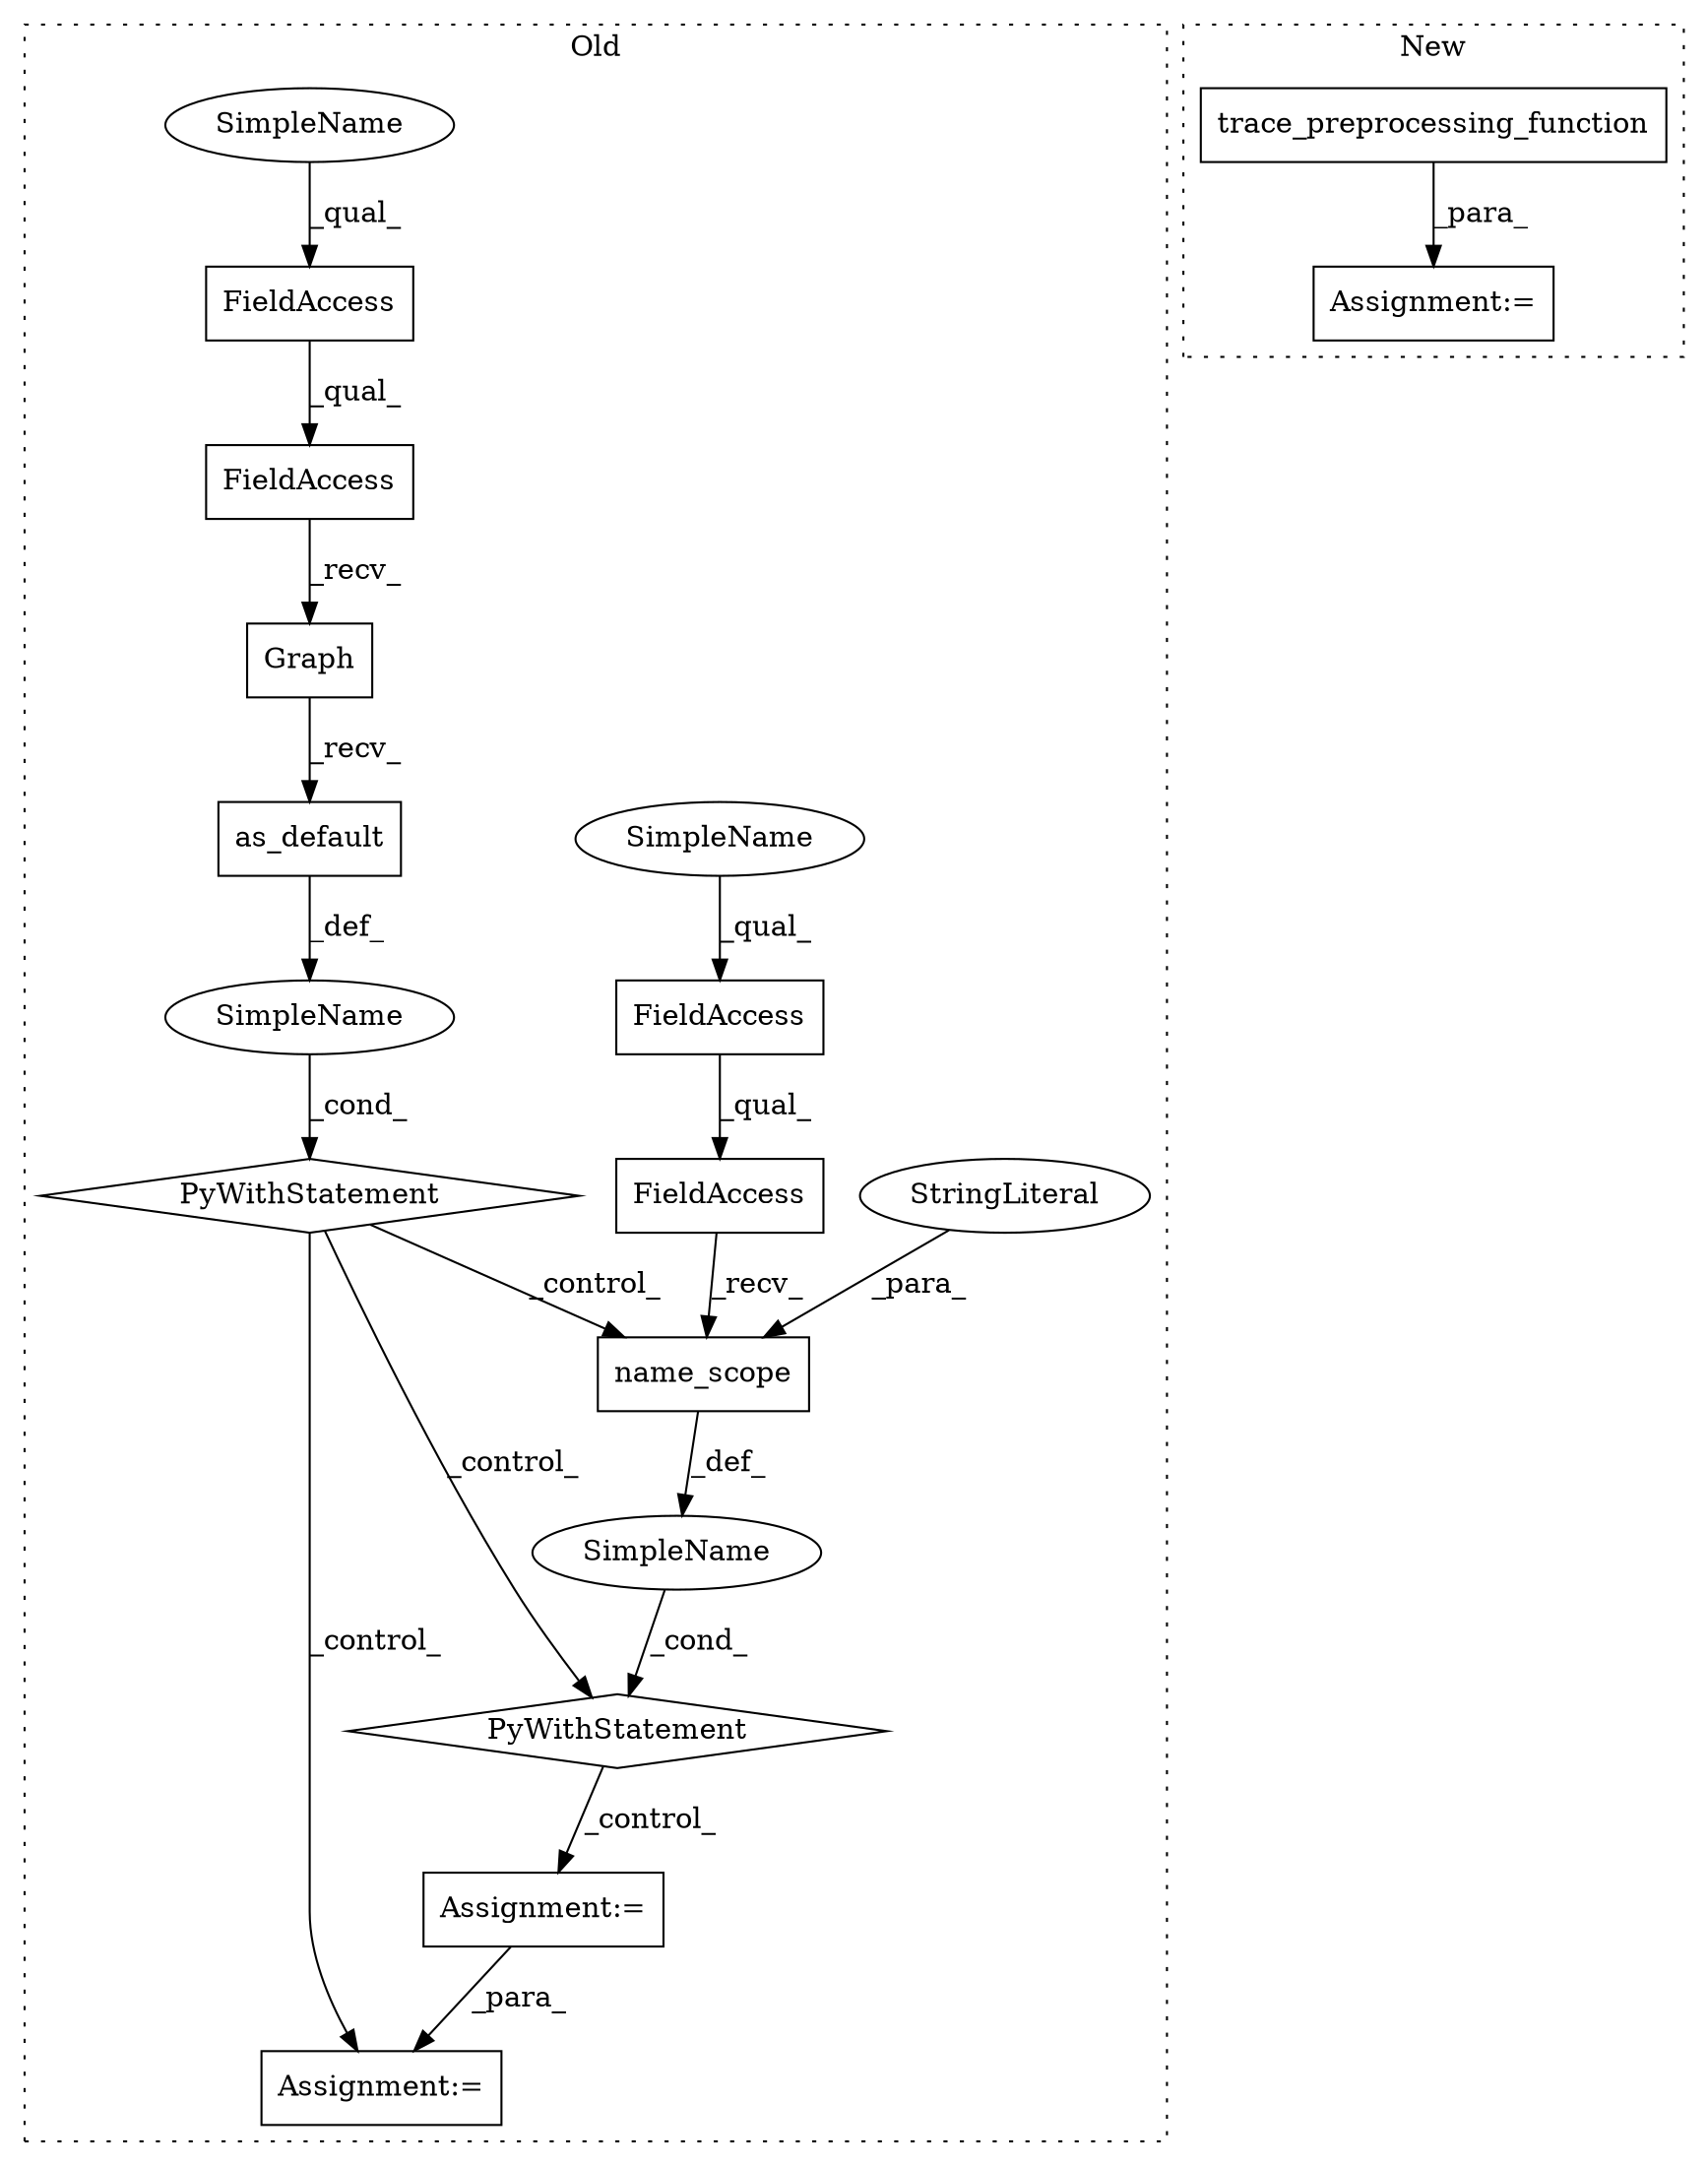 digraph G {
subgraph cluster0 {
1 [label="PyWithStatement" a="104" s="47076,47127" l="10,2" shape="diamond"];
3 [label="as_default" a="32" s="47037" l="12" shape="box"];
4 [label="SimpleName" a="42" s="" l="" shape="ellipse"];
5 [label="PyWithStatement" a="104" s="46998,47049" l="10,2" shape="diamond"];
6 [label="name_scope" a="32" s="47107,47126" l="11,1" shape="box"];
7 [label="StringLiteral" a="45" s="47118" l="8" shape="ellipse"];
8 [label="Graph" a="32" s="47029" l="7" shape="box"];
9 [label="FieldAccess" a="22" s="47086" l="20" shape="box"];
10 [label="FieldAccess" a="22" s="47086" l="17" shape="box"];
11 [label="FieldAccess" a="22" s="47008" l="17" shape="box"];
12 [label="FieldAccess" a="22" s="47008" l="20" shape="box"];
13 [label="SimpleName" a="42" s="" l="" shape="ellipse"];
14 [label="Assignment:=" a="7" s="47154" l="1" shape="box"];
16 [label="Assignment:=" a="7" s="47249" l="1" shape="box"];
17 [label="SimpleName" a="42" s="47086" l="10" shape="ellipse"];
18 [label="SimpleName" a="42" s="47008" l="10" shape="ellipse"];
label = "Old";
style="dotted";
}
subgraph cluster1 {
2 [label="trace_preprocessing_function" a="32" s="47118,47181" l="29,1" shape="box"];
15 [label="Assignment:=" a="7" s="47104" l="2" shape="box"];
label = "New";
style="dotted";
}
1 -> 14 [label="_control_"];
2 -> 15 [label="_para_"];
3 -> 4 [label="_def_"];
4 -> 5 [label="_cond_"];
5 -> 1 [label="_control_"];
5 -> 16 [label="_control_"];
5 -> 6 [label="_control_"];
6 -> 13 [label="_def_"];
7 -> 6 [label="_para_"];
8 -> 3 [label="_recv_"];
9 -> 6 [label="_recv_"];
10 -> 9 [label="_qual_"];
11 -> 12 [label="_qual_"];
12 -> 8 [label="_recv_"];
13 -> 1 [label="_cond_"];
14 -> 16 [label="_para_"];
17 -> 10 [label="_qual_"];
18 -> 11 [label="_qual_"];
}